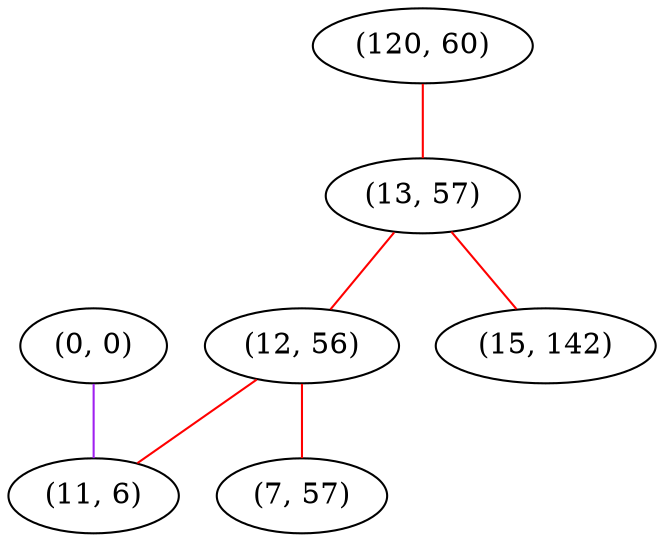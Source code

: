 graph "" {
"(0, 0)";
"(120, 60)";
"(13, 57)";
"(12, 56)";
"(15, 142)";
"(7, 57)";
"(11, 6)";
"(0, 0)" -- "(11, 6)"  [color=purple, key=0, weight=4];
"(120, 60)" -- "(13, 57)"  [color=red, key=0, weight=1];
"(13, 57)" -- "(15, 142)"  [color=red, key=0, weight=1];
"(13, 57)" -- "(12, 56)"  [color=red, key=0, weight=1];
"(12, 56)" -- "(11, 6)"  [color=red, key=0, weight=1];
"(12, 56)" -- "(7, 57)"  [color=red, key=0, weight=1];
}
